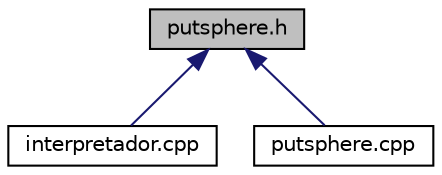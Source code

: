 digraph "putsphere.h"
{
 // LATEX_PDF_SIZE
  edge [fontname="Helvetica",fontsize="10",labelfontname="Helvetica",labelfontsize="10"];
  node [fontname="Helvetica",fontsize="10",shape=record];
  Node1 [label="putsphere.h",height=0.2,width=0.4,color="black", fillcolor="grey75", style="filled", fontcolor="black",tooltip=" "];
  Node1 -> Node2 [dir="back",color="midnightblue",fontsize="10",style="solid"];
  Node2 [label="interpretador.cpp",height=0.2,width=0.4,color="black", fillcolor="white", style="filled",URL="$interpretador_8cpp.html",tooltip=" "];
  Node1 -> Node3 [dir="back",color="midnightblue",fontsize="10",style="solid"];
  Node3 [label="putsphere.cpp",height=0.2,width=0.4,color="black", fillcolor="white", style="filled",URL="$putsphere_8cpp.html",tooltip=" "];
}
